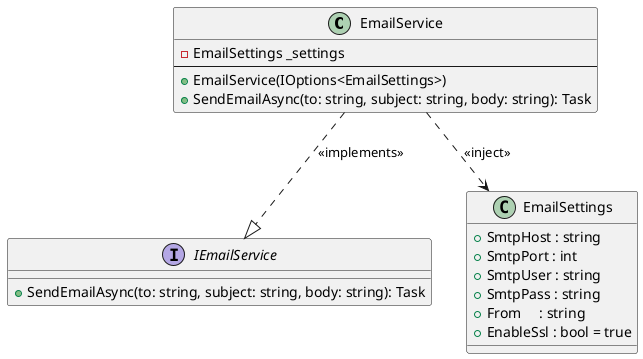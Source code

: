 @startuml

class EmailService {
    - EmailSettings _settings
    --
    + EmailService(IOptions<EmailSettings>)
    + SendEmailAsync(to: string, subject: string, body: string): Task
}

interface IEmailService {
    + SendEmailAsync(to: string, subject: string, body: string): Task
}

EmailService ..|> IEmailService : <<implements>>
EmailService ..> EmailSettings : <<inject>>

class EmailSettings {
    + SmtpHost : string
    + SmtpPort : int
    + SmtpUser : string
    + SmtpPass : string
    + From     : string
    + EnableSsl : bool = true
}
@enduml
